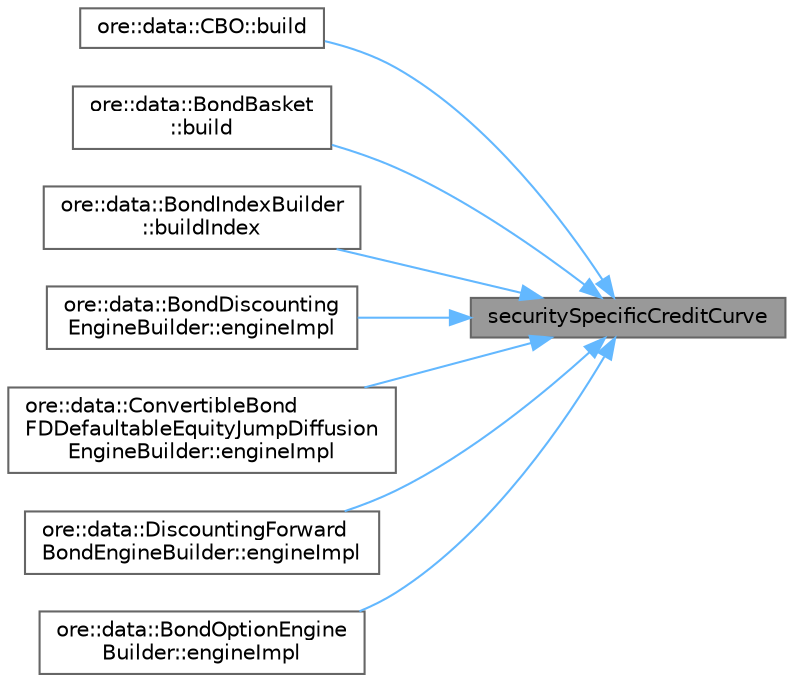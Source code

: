 digraph "securitySpecificCreditCurve"
{
 // INTERACTIVE_SVG=YES
 // LATEX_PDF_SIZE
  bgcolor="transparent";
  edge [fontname=Helvetica,fontsize=10,labelfontname=Helvetica,labelfontsize=10];
  node [fontname=Helvetica,fontsize=10,shape=box,height=0.2,width=0.4];
  rankdir="RL";
  Node1 [label="securitySpecificCreditCurve",height=0.2,width=0.4,color="gray40", fillcolor="grey60", style="filled", fontcolor="black",tooltip=" "];
  Node1 -> Node2 [dir="back",color="steelblue1",style="solid"];
  Node2 [label="ore::data::CBO::build",height=0.2,width=0.4,color="grey40", fillcolor="white", style="filled",URL="$classore_1_1data_1_1_c_b_o.html#a9c636e31b77522b708a0b20e376209aa",tooltip=" "];
  Node1 -> Node3 [dir="back",color="steelblue1",style="solid"];
  Node3 [label="ore::data::BondBasket\l::build",height=0.2,width=0.4,color="grey40", fillcolor="white", style="filled",URL="$classore_1_1data_1_1_bond_basket.html#ab0d50be3a6ba1c57830b6501983219a0",tooltip=" "];
  Node1 -> Node4 [dir="back",color="steelblue1",style="solid"];
  Node4 [label="ore::data::BondIndexBuilder\l::buildIndex",height=0.2,width=0.4,color="grey40", fillcolor="white", style="filled",URL="$classore_1_1data_1_1_bond_index_builder.html#af84f34a4fdce35b0f94fcc570916bdfb",tooltip=" "];
  Node1 -> Node5 [dir="back",color="steelblue1",style="solid"];
  Node5 [label="ore::data::BondDiscounting\lEngineBuilder::engineImpl",height=0.2,width=0.4,color="grey40", fillcolor="white", style="filled",URL="$classore_1_1data_1_1_bond_discounting_engine_builder.html#a16a7e0de44139076e5f99915c1a86a0c",tooltip=" "];
  Node1 -> Node6 [dir="back",color="steelblue1",style="solid"];
  Node6 [label="ore::data::ConvertibleBond\lFDDefaultableEquityJumpDiffusion\lEngineBuilder::engineImpl",height=0.2,width=0.4,color="grey40", fillcolor="white", style="filled",URL="$classore_1_1data_1_1_convertible_bond_f_d_defaultable_equity_jump_diffusion_engine_builder.html#ab844d9f27c6c167af65c481a5a856f99",tooltip=" "];
  Node1 -> Node7 [dir="back",color="steelblue1",style="solid"];
  Node7 [label="ore::data::DiscountingForward\lBondEngineBuilder::engineImpl",height=0.2,width=0.4,color="grey40", fillcolor="white", style="filled",URL="$classore_1_1data_1_1_discounting_forward_bond_engine_builder.html#a4a72af62562a400fcd5758e80244c376",tooltip=" "];
  Node1 -> Node8 [dir="back",color="steelblue1",style="solid"];
  Node8 [label="ore::data::BondOptionEngine\lBuilder::engineImpl",height=0.2,width=0.4,color="grey40", fillcolor="white", style="filled",URL="$classore_1_1data_1_1_bond_option_engine_builder.html#a4457333a37c8b8ee7de6e15038dd20c0",tooltip=" "];
}
